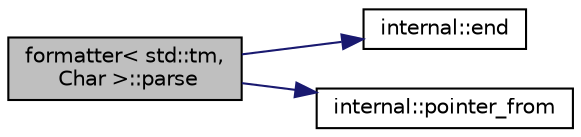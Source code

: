 digraph "formatter&lt; std::tm, Char &gt;::parse"
{
  edge [fontname="Helvetica",fontsize="10",labelfontname="Helvetica",labelfontsize="10"];
  node [fontname="Helvetica",fontsize="10",shape=record];
  rankdir="LR";
  Node1 [label="formatter\< std::tm,\l Char \>::parse",height=0.2,width=0.4,color="black", fillcolor="grey75", style="filled" fontcolor="black"];
  Node1 -> Node2 [color="midnightblue",fontsize="10",style="solid",fontname="Helvetica"];
  Node2 [label="internal::end",height=0.2,width=0.4,color="black", fillcolor="white", style="filled",URL="$namespaceinternal.html#a94820de1710dc8038fa6f188adfe299b"];
  Node1 -> Node3 [color="midnightblue",fontsize="10",style="solid",fontname="Helvetica"];
  Node3 [label="internal::pointer_from",height=0.2,width=0.4,color="black", fillcolor="white", style="filled",URL="$namespaceinternal.html#a1c1f62847a38000abb38914d5a42ae9f"];
}
